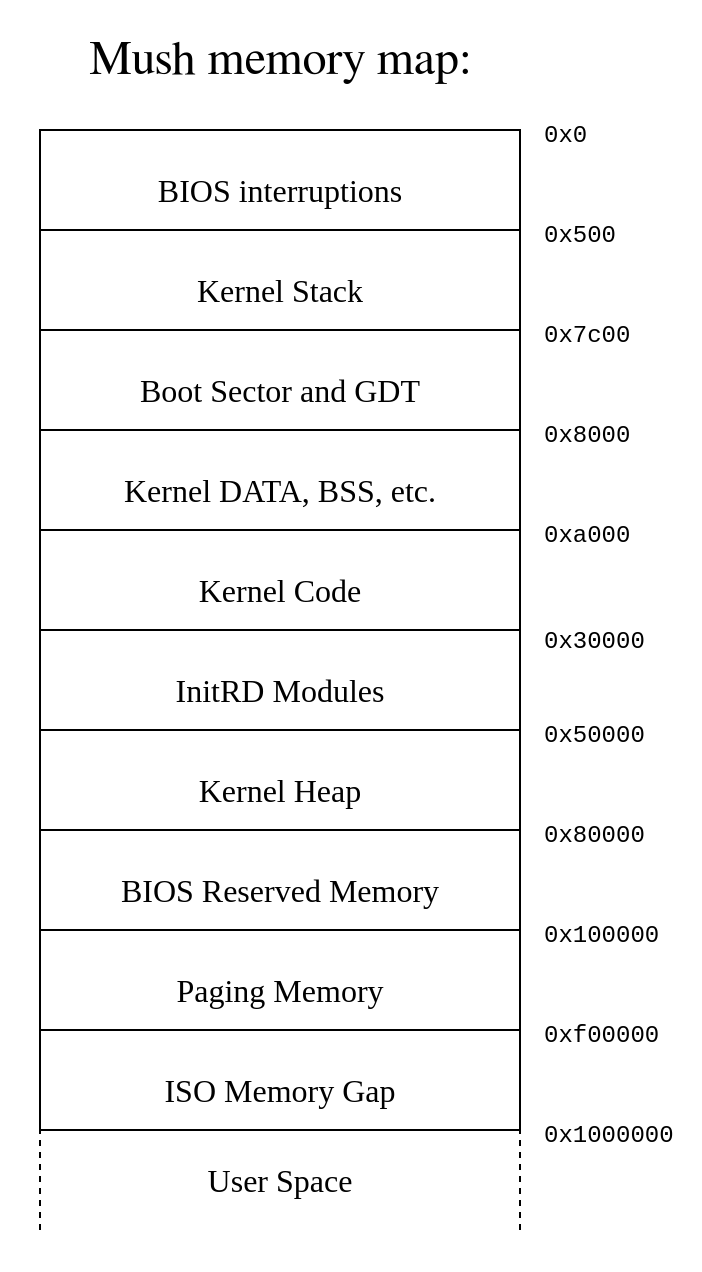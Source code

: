 <mxfile version="20.8.3" type="device"><diagram id="odtlT9COsLVvr1XrGEwN" name="Страница 1"><mxGraphModel dx="880" dy="451" grid="1" gridSize="10" guides="1" tooltips="1" connect="1" arrows="1" fold="1" page="1" pageScale="1" pageWidth="827" pageHeight="1169" math="0" shadow="0"><root><mxCell id="0"/><mxCell id="1" parent="0"/><mxCell id="FUrqRtMcUhXRgUg9xQRO-18" value="" style="rounded=0;whiteSpace=wrap;html=1;dashed=1;fontFamily=Verdana;fontSize=16;strokeColor=none;" parent="1" vertex="1"><mxGeometry x="60" y="25" width="350" height="635" as="geometry"/></mxCell><mxCell id="FUrqRtMcUhXRgUg9xQRO-3" value="&lt;font face=&quot;Verdana&quot; style=&quot;font-size: 16px;&quot;&gt;BIOS interruptions&lt;/font&gt;" style="rounded=0;whiteSpace=wrap;html=1;fontFamily=Garuda;fontSize=32;" parent="1" vertex="1"><mxGeometry x="80" y="90" width="240" height="50" as="geometry"/></mxCell><mxCell id="FUrqRtMcUhXRgUg9xQRO-5" value="&lt;font style=&quot;font-size: 24px;&quot;&gt;Mush memory map:&lt;/font&gt;" style="text;html=1;strokeColor=none;fillColor=none;align=center;verticalAlign=middle;whiteSpace=wrap;rounded=0;fontFamily=FreeSerif;fontSize=24;" parent="1" vertex="1"><mxGeometry x="80" y="40" width="240" height="30" as="geometry"/></mxCell><mxCell id="FUrqRtMcUhXRgUg9xQRO-6" value="&lt;font face=&quot;Verdana&quot; style=&quot;font-size: 16px;&quot;&gt;Kernel Stack&lt;/font&gt;" style="rounded=0;whiteSpace=wrap;html=1;fontFamily=Lucida Console;fontSize=32;" parent="1" vertex="1"><mxGeometry x="80" y="140" width="240" height="50" as="geometry"/></mxCell><mxCell id="FUrqRtMcUhXRgUg9xQRO-7" value="&lt;font face=&quot;Verdana&quot; style=&quot;font-size: 16px;&quot;&gt;Boot Sector and GDT&lt;/font&gt;" style="rounded=0;whiteSpace=wrap;html=1;fontFamily=Lucida Console;fontSize=32;" parent="1" vertex="1"><mxGeometry x="80" y="190" width="240" height="50" as="geometry"/></mxCell><mxCell id="FUrqRtMcUhXRgUg9xQRO-8" value="&lt;font face=&quot;Verdana&quot; style=&quot;font-size: 16px;&quot;&gt;Kernel DATA, BSS, etc.&lt;/font&gt;" style="rounded=0;whiteSpace=wrap;html=1;fontFamily=Lucida Console;fontSize=32;" parent="1" vertex="1"><mxGeometry x="80" y="240" width="240" height="50" as="geometry"/></mxCell><mxCell id="FUrqRtMcUhXRgUg9xQRO-9" value="&lt;font face=&quot;Verdana&quot; style=&quot;font-size: 16px;&quot;&gt;Kernel Code&lt;/font&gt;" style="rounded=0;whiteSpace=wrap;html=1;fontFamily=Lucida Console;fontSize=32;" parent="1" vertex="1"><mxGeometry x="80" y="290" width="240" height="50" as="geometry"/></mxCell><mxCell id="FUrqRtMcUhXRgUg9xQRO-10" value="&lt;font face=&quot;Verdana&quot; style=&quot;font-size: 16px;&quot;&gt;Kernel Heap&lt;/font&gt;" style="rounded=0;whiteSpace=wrap;html=1;fontFamily=Lucida Console;fontSize=32;" parent="1" vertex="1"><mxGeometry x="80" y="390" width="240" height="50" as="geometry"/></mxCell><mxCell id="FUrqRtMcUhXRgUg9xQRO-11" value="&lt;font face=&quot;Verdana&quot; style=&quot;font-size: 16px;&quot;&gt;BIOS Reserved Memory&lt;/font&gt;" style="rounded=0;whiteSpace=wrap;html=1;fontFamily=Lucida Console;fontSize=32;" parent="1" vertex="1"><mxGeometry x="80" y="440" width="240" height="50" as="geometry"/></mxCell><mxCell id="FUrqRtMcUhXRgUg9xQRO-12" value="&lt;font face=&quot;Verdana&quot; style=&quot;font-size: 16px;&quot;&gt;Paging Memory&lt;/font&gt;" style="rounded=0;whiteSpace=wrap;html=1;fontFamily=Lucida Console;fontSize=32;" parent="1" vertex="1"><mxGeometry x="80" y="490" width="240" height="50" as="geometry"/></mxCell><mxCell id="FUrqRtMcUhXRgUg9xQRO-13" value="&lt;font face=&quot;Verdana&quot; style=&quot;font-size: 16px;&quot;&gt;ISO Memory Gap&lt;/font&gt;" style="rounded=0;whiteSpace=wrap;html=1;fontFamily=Lucida Console;fontSize=32;" parent="1" vertex="1"><mxGeometry x="80" y="540" width="240" height="50" as="geometry"/></mxCell><mxCell id="FUrqRtMcUhXRgUg9xQRO-15" value="User Space" style="text;html=1;strokeColor=none;fillColor=none;align=center;verticalAlign=middle;whiteSpace=wrap;rounded=0;dashed=1;fontFamily=Verdana;fontSize=16;" parent="1" vertex="1"><mxGeometry x="80" y="590" width="240" height="50" as="geometry"/></mxCell><mxCell id="FUrqRtMcUhXRgUg9xQRO-16" value="" style="endArrow=none;dashed=1;html=1;rounded=0;fontFamily=Verdana;fontSize=16;exitX=0;exitY=1;exitDx=0;exitDy=0;" parent="1" source="FUrqRtMcUhXRgUg9xQRO-15" edge="1"><mxGeometry width="50" height="50" relative="1" as="geometry"><mxPoint x="30" y="640" as="sourcePoint"/><mxPoint x="80" y="590" as="targetPoint"/></mxGeometry></mxCell><mxCell id="FUrqRtMcUhXRgUg9xQRO-17" value="" style="endArrow=none;dashed=1;html=1;rounded=0;fontFamily=Verdana;fontSize=16;entryX=1;entryY=0;entryDx=0;entryDy=0;exitX=1;exitY=1;exitDx=0;exitDy=0;" parent="1" source="FUrqRtMcUhXRgUg9xQRO-15" target="FUrqRtMcUhXRgUg9xQRO-15" edge="1"><mxGeometry width="50" height="50" relative="1" as="geometry"><mxPoint x="330" y="640" as="sourcePoint"/><mxPoint x="320" y="600" as="targetPoint"/></mxGeometry></mxCell><mxCell id="FUrqRtMcUhXRgUg9xQRO-19" value="&lt;font style=&quot;font-size: 12px;&quot; face=&quot;Courier New&quot;&gt;0x0&lt;/font&gt;" style="text;html=1;strokeColor=none;fillColor=none;align=left;verticalAlign=middle;whiteSpace=wrap;rounded=0;dashed=1;fontFamily=Verdana;fontSize=16;" parent="1" vertex="1"><mxGeometry x="330" y="70" width="70" height="40" as="geometry"/></mxCell><mxCell id="FUrqRtMcUhXRgUg9xQRO-23" value="&lt;font style=&quot;font-size: 12px;&quot; face=&quot;Courier New&quot;&gt;0x500&lt;/font&gt;" style="text;html=1;strokeColor=none;fillColor=none;align=left;verticalAlign=middle;whiteSpace=wrap;rounded=0;dashed=1;fontFamily=Verdana;fontSize=16;" parent="1" vertex="1"><mxGeometry x="330" y="120" width="70" height="40" as="geometry"/></mxCell><mxCell id="FUrqRtMcUhXRgUg9xQRO-24" value="&lt;font style=&quot;font-size: 12px;&quot; face=&quot;Courier New&quot;&gt;0x7c00&lt;/font&gt;" style="text;html=1;strokeColor=none;fillColor=none;align=left;verticalAlign=middle;whiteSpace=wrap;rounded=0;dashed=1;fontFamily=Verdana;fontSize=16;" parent="1" vertex="1"><mxGeometry x="330" y="170" width="70" height="40" as="geometry"/></mxCell><mxCell id="FUrqRtMcUhXRgUg9xQRO-25" value="&lt;font style=&quot;font-size: 12px;&quot; face=&quot;Courier New&quot;&gt;0x8000&lt;/font&gt;" style="text;html=1;strokeColor=none;fillColor=none;align=left;verticalAlign=middle;whiteSpace=wrap;rounded=0;dashed=1;fontFamily=Verdana;fontSize=16;" parent="1" vertex="1"><mxGeometry x="330" y="220" width="70" height="40" as="geometry"/></mxCell><mxCell id="FUrqRtMcUhXRgUg9xQRO-26" value="&lt;font style=&quot;font-size: 12px;&quot; face=&quot;Courier New&quot;&gt;0xa000&lt;/font&gt;" style="text;html=1;strokeColor=none;fillColor=none;align=left;verticalAlign=middle;whiteSpace=wrap;rounded=0;dashed=1;fontFamily=Verdana;fontSize=16;" parent="1" vertex="1"><mxGeometry x="330" y="270" width="70" height="40" as="geometry"/></mxCell><mxCell id="FUrqRtMcUhXRgUg9xQRO-27" value="&lt;font style=&quot;font-size: 12px;&quot; face=&quot;Courier New&quot;&gt;0x50000&lt;/font&gt;" style="text;html=1;strokeColor=none;fillColor=none;align=left;verticalAlign=middle;whiteSpace=wrap;rounded=0;dashed=1;fontFamily=Verdana;fontSize=16;" parent="1" vertex="1"><mxGeometry x="330" y="370" width="70" height="40" as="geometry"/></mxCell><mxCell id="FUrqRtMcUhXRgUg9xQRO-28" value="&lt;font style=&quot;font-size: 12px;&quot; face=&quot;Courier New&quot;&gt;0x80000&lt;/font&gt;" style="text;html=1;strokeColor=none;fillColor=none;align=left;verticalAlign=middle;whiteSpace=wrap;rounded=0;dashed=1;fontFamily=Verdana;fontSize=16;" parent="1" vertex="1"><mxGeometry x="330" y="420" width="70" height="40" as="geometry"/></mxCell><mxCell id="FUrqRtMcUhXRgUg9xQRO-29" value="&lt;font style=&quot;font-size: 12px;&quot; face=&quot;Courier New&quot;&gt;0x100000&lt;/font&gt;" style="text;html=1;strokeColor=none;fillColor=none;align=left;verticalAlign=middle;whiteSpace=wrap;rounded=0;dashed=1;fontFamily=Verdana;fontSize=16;" parent="1" vertex="1"><mxGeometry x="330" y="470" width="70" height="40" as="geometry"/></mxCell><mxCell id="FUrqRtMcUhXRgUg9xQRO-30" value="&lt;font style=&quot;font-size: 12px;&quot; face=&quot;Courier New&quot;&gt;0xf00000&lt;/font&gt;" style="text;html=1;strokeColor=none;fillColor=none;align=left;verticalAlign=middle;whiteSpace=wrap;rounded=0;dashed=1;fontFamily=Verdana;fontSize=16;" parent="1" vertex="1"><mxGeometry x="330" y="520" width="70" height="40" as="geometry"/></mxCell><mxCell id="FUrqRtMcUhXRgUg9xQRO-31" value="&lt;font style=&quot;font-size: 12px;&quot; face=&quot;Courier New&quot;&gt;0x1000000&lt;/font&gt;" style="text;html=1;strokeColor=none;fillColor=none;align=left;verticalAlign=middle;whiteSpace=wrap;rounded=0;dashed=1;fontFamily=Verdana;fontSize=16;" parent="1" vertex="1"><mxGeometry x="330" y="570" width="70" height="40" as="geometry"/></mxCell><mxCell id="IvQAqDf9haOTYcyyQrNh-1" value="&lt;font face=&quot;Verdana&quot; style=&quot;font-size: 16px;&quot;&gt;InitRD Modules&lt;/font&gt;" style="rounded=0;whiteSpace=wrap;html=1;fontFamily=Lucida Console;fontSize=32;" parent="1" vertex="1"><mxGeometry x="80" y="340" width="240" height="50" as="geometry"/></mxCell><mxCell id="IvQAqDf9haOTYcyyQrNh-2" value="&lt;font style=&quot;font-size: 12px;&quot; face=&quot;Courier New&quot;&gt;0x30000&lt;/font&gt;" style="text;html=1;strokeColor=none;fillColor=none;align=left;verticalAlign=middle;whiteSpace=wrap;rounded=0;dashed=1;fontFamily=Verdana;fontSize=16;" parent="1" vertex="1"><mxGeometry x="330" y="322.5" width="70" height="40" as="geometry"/></mxCell></root></mxGraphModel></diagram></mxfile>